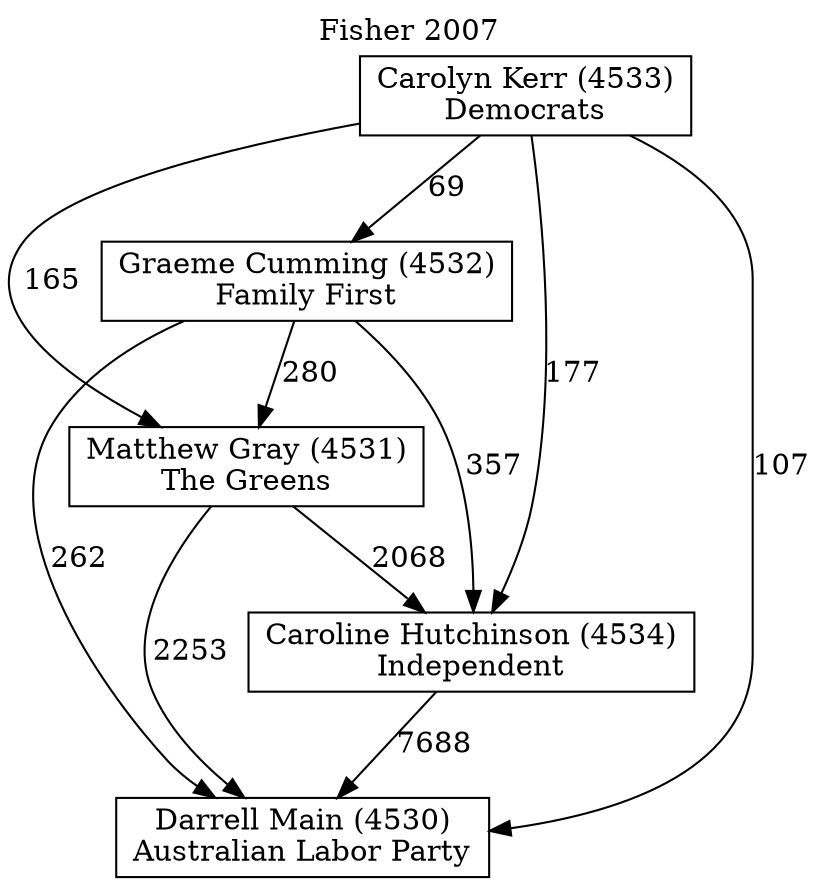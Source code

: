 // House preference flow
digraph "Darrell Main (4530)_Fisher_2007" {
	graph [label="Fisher 2007" labelloc=t mclimit=10]
	node [shape=box]
	"Darrell Main (4530)" [label="Darrell Main (4530)
Australian Labor Party"]
	"Caroline Hutchinson (4534)" [label="Caroline Hutchinson (4534)
Independent"]
	"Matthew Gray (4531)" [label="Matthew Gray (4531)
The Greens"]
	"Graeme Cumming (4532)" [label="Graeme Cumming (4532)
Family First"]
	"Carolyn Kerr (4533)" [label="Carolyn Kerr (4533)
Democrats"]
	"Caroline Hutchinson (4534)" -> "Darrell Main (4530)" [label=7688]
	"Matthew Gray (4531)" -> "Caroline Hutchinson (4534)" [label=2068]
	"Graeme Cumming (4532)" -> "Matthew Gray (4531)" [label=280]
	"Carolyn Kerr (4533)" -> "Graeme Cumming (4532)" [label=69]
	"Matthew Gray (4531)" -> "Darrell Main (4530)" [label=2253]
	"Graeme Cumming (4532)" -> "Darrell Main (4530)" [label=262]
	"Carolyn Kerr (4533)" -> "Darrell Main (4530)" [label=107]
	"Carolyn Kerr (4533)" -> "Matthew Gray (4531)" [label=165]
	"Graeme Cumming (4532)" -> "Caroline Hutchinson (4534)" [label=357]
	"Carolyn Kerr (4533)" -> "Caroline Hutchinson (4534)" [label=177]
}
